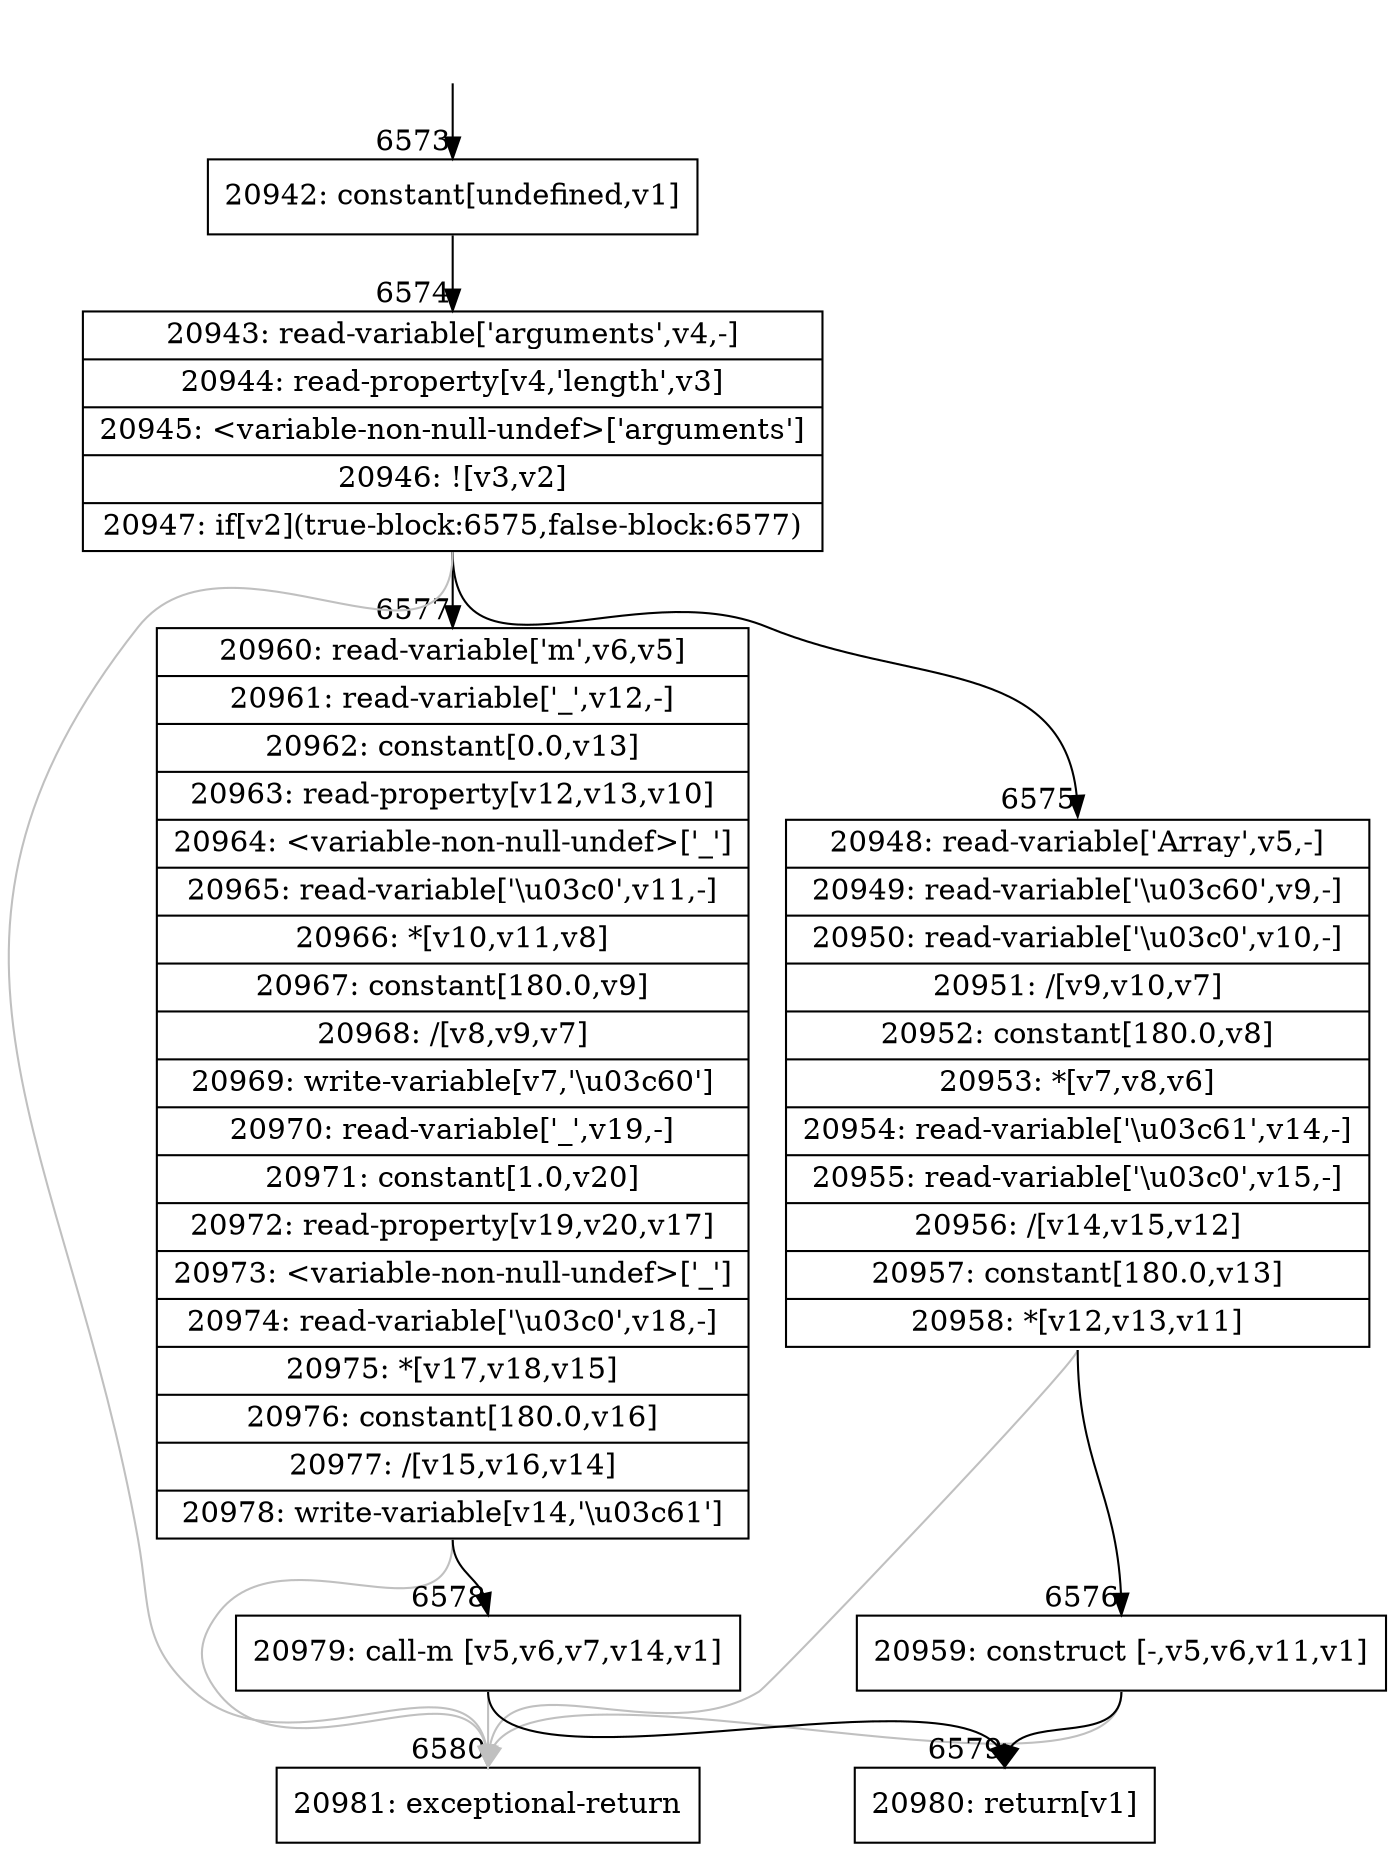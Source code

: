 digraph {
rankdir="TD"
BB_entry588[shape=none,label=""];
BB_entry588 -> BB6573 [tailport=s, headport=n, headlabel="    6573"]
BB6573 [shape=record label="{20942: constant[undefined,v1]}" ] 
BB6573 -> BB6574 [tailport=s, headport=n, headlabel="      6574"]
BB6574 [shape=record label="{20943: read-variable['arguments',v4,-]|20944: read-property[v4,'length',v3]|20945: \<variable-non-null-undef\>['arguments']|20946: ![v3,v2]|20947: if[v2](true-block:6575,false-block:6577)}" ] 
BB6574 -> BB6575 [tailport=s, headport=n, headlabel="      6575"]
BB6574 -> BB6577 [tailport=s, headport=n, headlabel="      6577"]
BB6574 -> BB6580 [tailport=s, headport=n, color=gray, headlabel="      6580"]
BB6575 [shape=record label="{20948: read-variable['Array',v5,-]|20949: read-variable['\\u03c60',v9,-]|20950: read-variable['\\u03c0',v10,-]|20951: /[v9,v10,v7]|20952: constant[180.0,v8]|20953: *[v7,v8,v6]|20954: read-variable['\\u03c61',v14,-]|20955: read-variable['\\u03c0',v15,-]|20956: /[v14,v15,v12]|20957: constant[180.0,v13]|20958: *[v12,v13,v11]}" ] 
BB6575 -> BB6576 [tailport=s, headport=n, headlabel="      6576"]
BB6575 -> BB6580 [tailport=s, headport=n, color=gray]
BB6576 [shape=record label="{20959: construct [-,v5,v6,v11,v1]}" ] 
BB6576 -> BB6579 [tailport=s, headport=n, headlabel="      6579"]
BB6576 -> BB6580 [tailport=s, headport=n, color=gray]
BB6577 [shape=record label="{20960: read-variable['m',v6,v5]|20961: read-variable['_',v12,-]|20962: constant[0.0,v13]|20963: read-property[v12,v13,v10]|20964: \<variable-non-null-undef\>['_']|20965: read-variable['\\u03c0',v11,-]|20966: *[v10,v11,v8]|20967: constant[180.0,v9]|20968: /[v8,v9,v7]|20969: write-variable[v7,'\\u03c60']|20970: read-variable['_',v19,-]|20971: constant[1.0,v20]|20972: read-property[v19,v20,v17]|20973: \<variable-non-null-undef\>['_']|20974: read-variable['\\u03c0',v18,-]|20975: *[v17,v18,v15]|20976: constant[180.0,v16]|20977: /[v15,v16,v14]|20978: write-variable[v14,'\\u03c61']}" ] 
BB6577 -> BB6578 [tailport=s, headport=n, headlabel="      6578"]
BB6577 -> BB6580 [tailport=s, headport=n, color=gray]
BB6578 [shape=record label="{20979: call-m [v5,v6,v7,v14,v1]}" ] 
BB6578 -> BB6579 [tailport=s, headport=n]
BB6578 -> BB6580 [tailport=s, headport=n, color=gray]
BB6579 [shape=record label="{20980: return[v1]}" ] 
BB6580 [shape=record label="{20981: exceptional-return}" ] 
//#$~ 3829
}
